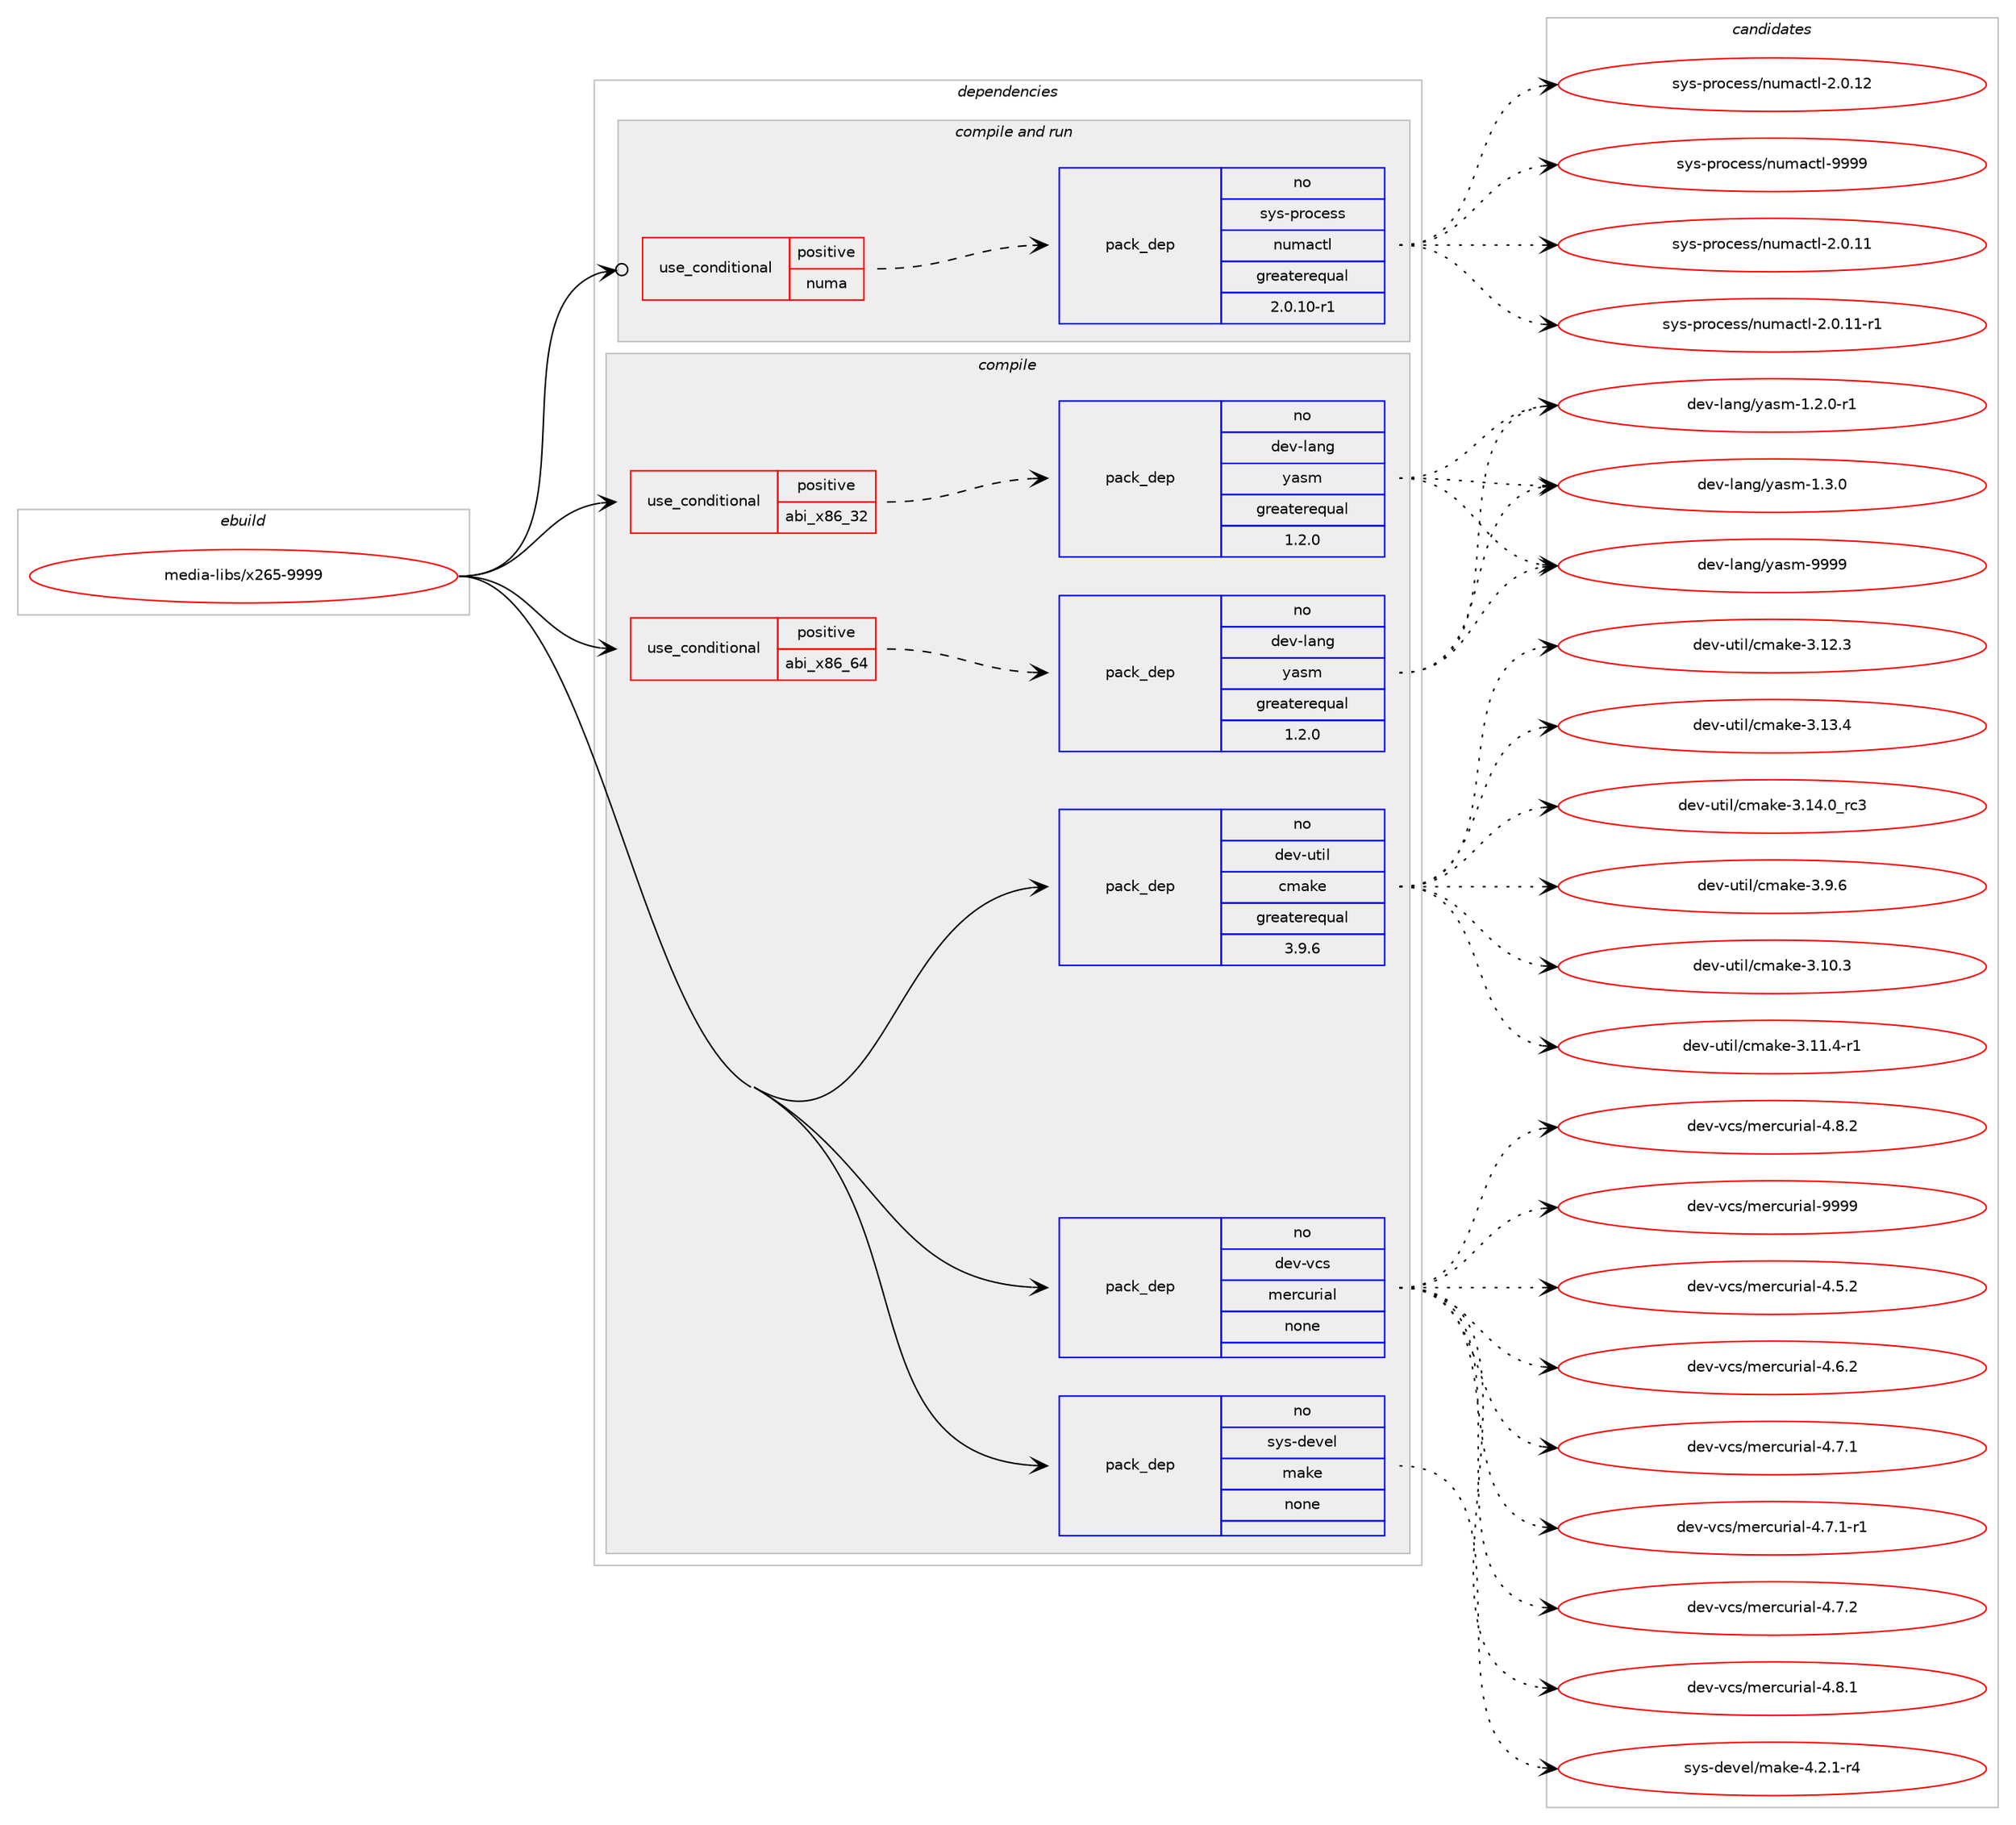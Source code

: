 digraph prolog {

# *************
# Graph options
# *************

newrank=true;
concentrate=true;
compound=true;
graph [rankdir=LR,fontname=Helvetica,fontsize=10,ranksep=1.5];#, ranksep=2.5, nodesep=0.2];
edge  [arrowhead=vee];
node  [fontname=Helvetica,fontsize=10];

# **********
# The ebuild
# **********

subgraph cluster_leftcol {
color=gray;
rank=same;
label=<<i>ebuild</i>>;
id [label="media-libs/x265-9999", color=red, width=4, href="../media-libs/x265-9999.svg"];
}

# ****************
# The dependencies
# ****************

subgraph cluster_midcol {
color=gray;
label=<<i>dependencies</i>>;
subgraph cluster_compile {
fillcolor="#eeeeee";
style=filled;
label=<<i>compile</i>>;
subgraph cond436067 {
dependency1618926 [label=<<TABLE BORDER="0" CELLBORDER="1" CELLSPACING="0" CELLPADDING="4"><TR><TD ROWSPAN="3" CELLPADDING="10">use_conditional</TD></TR><TR><TD>positive</TD></TR><TR><TD>abi_x86_32</TD></TR></TABLE>>, shape=none, color=red];
subgraph pack1156751 {
dependency1618927 [label=<<TABLE BORDER="0" CELLBORDER="1" CELLSPACING="0" CELLPADDING="4" WIDTH="220"><TR><TD ROWSPAN="6" CELLPADDING="30">pack_dep</TD></TR><TR><TD WIDTH="110">no</TD></TR><TR><TD>dev-lang</TD></TR><TR><TD>yasm</TD></TR><TR><TD>greaterequal</TD></TR><TR><TD>1.2.0</TD></TR></TABLE>>, shape=none, color=blue];
}
dependency1618926:e -> dependency1618927:w [weight=20,style="dashed",arrowhead="vee"];
}
id:e -> dependency1618926:w [weight=20,style="solid",arrowhead="vee"];
subgraph cond436068 {
dependency1618928 [label=<<TABLE BORDER="0" CELLBORDER="1" CELLSPACING="0" CELLPADDING="4"><TR><TD ROWSPAN="3" CELLPADDING="10">use_conditional</TD></TR><TR><TD>positive</TD></TR><TR><TD>abi_x86_64</TD></TR></TABLE>>, shape=none, color=red];
subgraph pack1156752 {
dependency1618929 [label=<<TABLE BORDER="0" CELLBORDER="1" CELLSPACING="0" CELLPADDING="4" WIDTH="220"><TR><TD ROWSPAN="6" CELLPADDING="30">pack_dep</TD></TR><TR><TD WIDTH="110">no</TD></TR><TR><TD>dev-lang</TD></TR><TR><TD>yasm</TD></TR><TR><TD>greaterequal</TD></TR><TR><TD>1.2.0</TD></TR></TABLE>>, shape=none, color=blue];
}
dependency1618928:e -> dependency1618929:w [weight=20,style="dashed",arrowhead="vee"];
}
id:e -> dependency1618928:w [weight=20,style="solid",arrowhead="vee"];
subgraph pack1156753 {
dependency1618930 [label=<<TABLE BORDER="0" CELLBORDER="1" CELLSPACING="0" CELLPADDING="4" WIDTH="220"><TR><TD ROWSPAN="6" CELLPADDING="30">pack_dep</TD></TR><TR><TD WIDTH="110">no</TD></TR><TR><TD>dev-util</TD></TR><TR><TD>cmake</TD></TR><TR><TD>greaterequal</TD></TR><TR><TD>3.9.6</TD></TR></TABLE>>, shape=none, color=blue];
}
id:e -> dependency1618930:w [weight=20,style="solid",arrowhead="vee"];
subgraph pack1156754 {
dependency1618931 [label=<<TABLE BORDER="0" CELLBORDER="1" CELLSPACING="0" CELLPADDING="4" WIDTH="220"><TR><TD ROWSPAN="6" CELLPADDING="30">pack_dep</TD></TR><TR><TD WIDTH="110">no</TD></TR><TR><TD>dev-vcs</TD></TR><TR><TD>mercurial</TD></TR><TR><TD>none</TD></TR><TR><TD></TD></TR></TABLE>>, shape=none, color=blue];
}
id:e -> dependency1618931:w [weight=20,style="solid",arrowhead="vee"];
subgraph pack1156755 {
dependency1618932 [label=<<TABLE BORDER="0" CELLBORDER="1" CELLSPACING="0" CELLPADDING="4" WIDTH="220"><TR><TD ROWSPAN="6" CELLPADDING="30">pack_dep</TD></TR><TR><TD WIDTH="110">no</TD></TR><TR><TD>sys-devel</TD></TR><TR><TD>make</TD></TR><TR><TD>none</TD></TR><TR><TD></TD></TR></TABLE>>, shape=none, color=blue];
}
id:e -> dependency1618932:w [weight=20,style="solid",arrowhead="vee"];
}
subgraph cluster_compileandrun {
fillcolor="#eeeeee";
style=filled;
label=<<i>compile and run</i>>;
subgraph cond436069 {
dependency1618933 [label=<<TABLE BORDER="0" CELLBORDER="1" CELLSPACING="0" CELLPADDING="4"><TR><TD ROWSPAN="3" CELLPADDING="10">use_conditional</TD></TR><TR><TD>positive</TD></TR><TR><TD>numa</TD></TR></TABLE>>, shape=none, color=red];
subgraph pack1156756 {
dependency1618934 [label=<<TABLE BORDER="0" CELLBORDER="1" CELLSPACING="0" CELLPADDING="4" WIDTH="220"><TR><TD ROWSPAN="6" CELLPADDING="30">pack_dep</TD></TR><TR><TD WIDTH="110">no</TD></TR><TR><TD>sys-process</TD></TR><TR><TD>numactl</TD></TR><TR><TD>greaterequal</TD></TR><TR><TD>2.0.10-r1</TD></TR></TABLE>>, shape=none, color=blue];
}
dependency1618933:e -> dependency1618934:w [weight=20,style="dashed",arrowhead="vee"];
}
id:e -> dependency1618933:w [weight=20,style="solid",arrowhead="odotvee"];
}
subgraph cluster_run {
fillcolor="#eeeeee";
style=filled;
label=<<i>run</i>>;
}
}

# **************
# The candidates
# **************

subgraph cluster_choices {
rank=same;
color=gray;
label=<<i>candidates</i>>;

subgraph choice1156751 {
color=black;
nodesep=1;
choice100101118451089711010347121971151094549465046484511449 [label="dev-lang/yasm-1.2.0-r1", color=red, width=4,href="../dev-lang/yasm-1.2.0-r1.svg"];
choice10010111845108971101034712197115109454946514648 [label="dev-lang/yasm-1.3.0", color=red, width=4,href="../dev-lang/yasm-1.3.0.svg"];
choice100101118451089711010347121971151094557575757 [label="dev-lang/yasm-9999", color=red, width=4,href="../dev-lang/yasm-9999.svg"];
dependency1618927:e -> choice100101118451089711010347121971151094549465046484511449:w [style=dotted,weight="100"];
dependency1618927:e -> choice10010111845108971101034712197115109454946514648:w [style=dotted,weight="100"];
dependency1618927:e -> choice100101118451089711010347121971151094557575757:w [style=dotted,weight="100"];
}
subgraph choice1156752 {
color=black;
nodesep=1;
choice100101118451089711010347121971151094549465046484511449 [label="dev-lang/yasm-1.2.0-r1", color=red, width=4,href="../dev-lang/yasm-1.2.0-r1.svg"];
choice10010111845108971101034712197115109454946514648 [label="dev-lang/yasm-1.3.0", color=red, width=4,href="../dev-lang/yasm-1.3.0.svg"];
choice100101118451089711010347121971151094557575757 [label="dev-lang/yasm-9999", color=red, width=4,href="../dev-lang/yasm-9999.svg"];
dependency1618929:e -> choice100101118451089711010347121971151094549465046484511449:w [style=dotted,weight="100"];
dependency1618929:e -> choice10010111845108971101034712197115109454946514648:w [style=dotted,weight="100"];
dependency1618929:e -> choice100101118451089711010347121971151094557575757:w [style=dotted,weight="100"];
}
subgraph choice1156753 {
color=black;
nodesep=1;
choice1001011184511711610510847991099710710145514649484651 [label="dev-util/cmake-3.10.3", color=red, width=4,href="../dev-util/cmake-3.10.3.svg"];
choice10010111845117116105108479910997107101455146494946524511449 [label="dev-util/cmake-3.11.4-r1", color=red, width=4,href="../dev-util/cmake-3.11.4-r1.svg"];
choice1001011184511711610510847991099710710145514649504651 [label="dev-util/cmake-3.12.3", color=red, width=4,href="../dev-util/cmake-3.12.3.svg"];
choice1001011184511711610510847991099710710145514649514652 [label="dev-util/cmake-3.13.4", color=red, width=4,href="../dev-util/cmake-3.13.4.svg"];
choice1001011184511711610510847991099710710145514649524648951149951 [label="dev-util/cmake-3.14.0_rc3", color=red, width=4,href="../dev-util/cmake-3.14.0_rc3.svg"];
choice10010111845117116105108479910997107101455146574654 [label="dev-util/cmake-3.9.6", color=red, width=4,href="../dev-util/cmake-3.9.6.svg"];
dependency1618930:e -> choice1001011184511711610510847991099710710145514649484651:w [style=dotted,weight="100"];
dependency1618930:e -> choice10010111845117116105108479910997107101455146494946524511449:w [style=dotted,weight="100"];
dependency1618930:e -> choice1001011184511711610510847991099710710145514649504651:w [style=dotted,weight="100"];
dependency1618930:e -> choice1001011184511711610510847991099710710145514649514652:w [style=dotted,weight="100"];
dependency1618930:e -> choice1001011184511711610510847991099710710145514649524648951149951:w [style=dotted,weight="100"];
dependency1618930:e -> choice10010111845117116105108479910997107101455146574654:w [style=dotted,weight="100"];
}
subgraph choice1156754 {
color=black;
nodesep=1;
choice1001011184511899115471091011149911711410597108455246534650 [label="dev-vcs/mercurial-4.5.2", color=red, width=4,href="../dev-vcs/mercurial-4.5.2.svg"];
choice1001011184511899115471091011149911711410597108455246544650 [label="dev-vcs/mercurial-4.6.2", color=red, width=4,href="../dev-vcs/mercurial-4.6.2.svg"];
choice1001011184511899115471091011149911711410597108455246554649 [label="dev-vcs/mercurial-4.7.1", color=red, width=4,href="../dev-vcs/mercurial-4.7.1.svg"];
choice10010111845118991154710910111499117114105971084552465546494511449 [label="dev-vcs/mercurial-4.7.1-r1", color=red, width=4,href="../dev-vcs/mercurial-4.7.1-r1.svg"];
choice1001011184511899115471091011149911711410597108455246554650 [label="dev-vcs/mercurial-4.7.2", color=red, width=4,href="../dev-vcs/mercurial-4.7.2.svg"];
choice1001011184511899115471091011149911711410597108455246564649 [label="dev-vcs/mercurial-4.8.1", color=red, width=4,href="../dev-vcs/mercurial-4.8.1.svg"];
choice1001011184511899115471091011149911711410597108455246564650 [label="dev-vcs/mercurial-4.8.2", color=red, width=4,href="../dev-vcs/mercurial-4.8.2.svg"];
choice10010111845118991154710910111499117114105971084557575757 [label="dev-vcs/mercurial-9999", color=red, width=4,href="../dev-vcs/mercurial-9999.svg"];
dependency1618931:e -> choice1001011184511899115471091011149911711410597108455246534650:w [style=dotted,weight="100"];
dependency1618931:e -> choice1001011184511899115471091011149911711410597108455246544650:w [style=dotted,weight="100"];
dependency1618931:e -> choice1001011184511899115471091011149911711410597108455246554649:w [style=dotted,weight="100"];
dependency1618931:e -> choice10010111845118991154710910111499117114105971084552465546494511449:w [style=dotted,weight="100"];
dependency1618931:e -> choice1001011184511899115471091011149911711410597108455246554650:w [style=dotted,weight="100"];
dependency1618931:e -> choice1001011184511899115471091011149911711410597108455246564649:w [style=dotted,weight="100"];
dependency1618931:e -> choice1001011184511899115471091011149911711410597108455246564650:w [style=dotted,weight="100"];
dependency1618931:e -> choice10010111845118991154710910111499117114105971084557575757:w [style=dotted,weight="100"];
}
subgraph choice1156755 {
color=black;
nodesep=1;
choice1151211154510010111810110847109971071014552465046494511452 [label="sys-devel/make-4.2.1-r4", color=red, width=4,href="../sys-devel/make-4.2.1-r4.svg"];
dependency1618932:e -> choice1151211154510010111810110847109971071014552465046494511452:w [style=dotted,weight="100"];
}
subgraph choice1156756 {
color=black;
nodesep=1;
choice115121115451121141119910111511547110117109979911610845504648464949 [label="sys-process/numactl-2.0.11", color=red, width=4,href="../sys-process/numactl-2.0.11.svg"];
choice1151211154511211411199101115115471101171099799116108455046484649494511449 [label="sys-process/numactl-2.0.11-r1", color=red, width=4,href="../sys-process/numactl-2.0.11-r1.svg"];
choice115121115451121141119910111511547110117109979911610845504648464950 [label="sys-process/numactl-2.0.12", color=red, width=4,href="../sys-process/numactl-2.0.12.svg"];
choice11512111545112114111991011151154711011710997991161084557575757 [label="sys-process/numactl-9999", color=red, width=4,href="../sys-process/numactl-9999.svg"];
dependency1618934:e -> choice115121115451121141119910111511547110117109979911610845504648464949:w [style=dotted,weight="100"];
dependency1618934:e -> choice1151211154511211411199101115115471101171099799116108455046484649494511449:w [style=dotted,weight="100"];
dependency1618934:e -> choice115121115451121141119910111511547110117109979911610845504648464950:w [style=dotted,weight="100"];
dependency1618934:e -> choice11512111545112114111991011151154711011710997991161084557575757:w [style=dotted,weight="100"];
}
}

}
